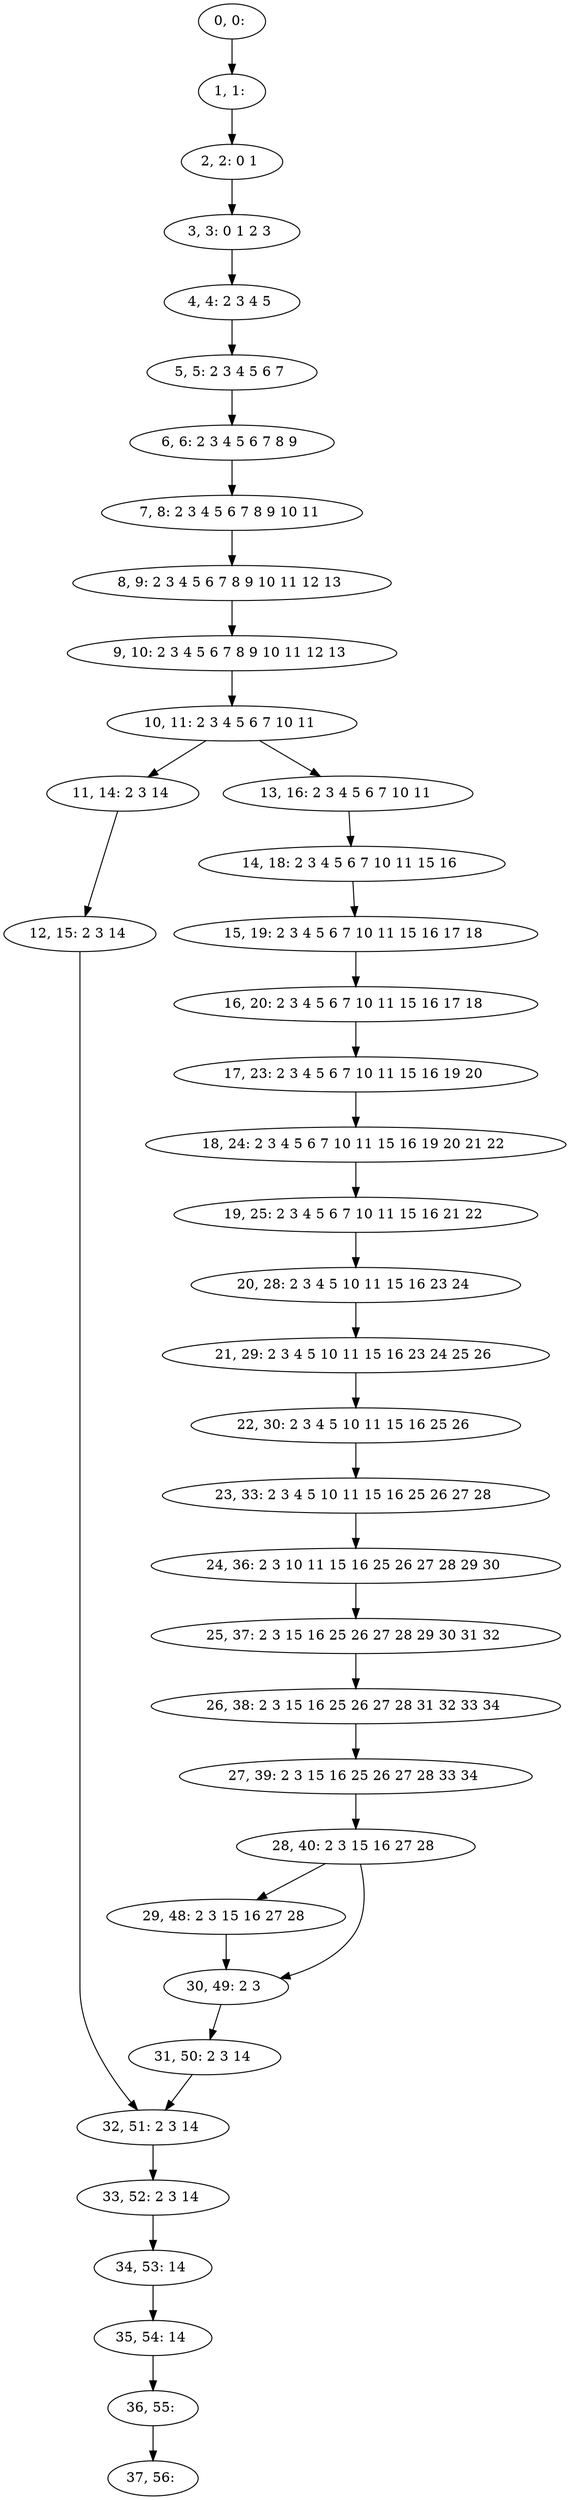 digraph G {
0[label="0, 0: "];
1[label="1, 1: "];
2[label="2, 2: 0 1 "];
3[label="3, 3: 0 1 2 3 "];
4[label="4, 4: 2 3 4 5 "];
5[label="5, 5: 2 3 4 5 6 7 "];
6[label="6, 6: 2 3 4 5 6 7 8 9 "];
7[label="7, 8: 2 3 4 5 6 7 8 9 10 11 "];
8[label="8, 9: 2 3 4 5 6 7 8 9 10 11 12 13 "];
9[label="9, 10: 2 3 4 5 6 7 8 9 10 11 12 13 "];
10[label="10, 11: 2 3 4 5 6 7 10 11 "];
11[label="11, 14: 2 3 14 "];
12[label="12, 15: 2 3 14 "];
13[label="13, 16: 2 3 4 5 6 7 10 11 "];
14[label="14, 18: 2 3 4 5 6 7 10 11 15 16 "];
15[label="15, 19: 2 3 4 5 6 7 10 11 15 16 17 18 "];
16[label="16, 20: 2 3 4 5 6 7 10 11 15 16 17 18 "];
17[label="17, 23: 2 3 4 5 6 7 10 11 15 16 19 20 "];
18[label="18, 24: 2 3 4 5 6 7 10 11 15 16 19 20 21 22 "];
19[label="19, 25: 2 3 4 5 6 7 10 11 15 16 21 22 "];
20[label="20, 28: 2 3 4 5 10 11 15 16 23 24 "];
21[label="21, 29: 2 3 4 5 10 11 15 16 23 24 25 26 "];
22[label="22, 30: 2 3 4 5 10 11 15 16 25 26 "];
23[label="23, 33: 2 3 4 5 10 11 15 16 25 26 27 28 "];
24[label="24, 36: 2 3 10 11 15 16 25 26 27 28 29 30 "];
25[label="25, 37: 2 3 15 16 25 26 27 28 29 30 31 32 "];
26[label="26, 38: 2 3 15 16 25 26 27 28 31 32 33 34 "];
27[label="27, 39: 2 3 15 16 25 26 27 28 33 34 "];
28[label="28, 40: 2 3 15 16 27 28 "];
29[label="29, 48: 2 3 15 16 27 28 "];
30[label="30, 49: 2 3 "];
31[label="31, 50: 2 3 14 "];
32[label="32, 51: 2 3 14 "];
33[label="33, 52: 2 3 14 "];
34[label="34, 53: 14 "];
35[label="35, 54: 14 "];
36[label="36, 55: "];
37[label="37, 56: "];
0->1 ;
1->2 ;
2->3 ;
3->4 ;
4->5 ;
5->6 ;
6->7 ;
7->8 ;
8->9 ;
9->10 ;
10->11 ;
10->13 ;
11->12 ;
12->32 ;
13->14 ;
14->15 ;
15->16 ;
16->17 ;
17->18 ;
18->19 ;
19->20 ;
20->21 ;
21->22 ;
22->23 ;
23->24 ;
24->25 ;
25->26 ;
26->27 ;
27->28 ;
28->29 ;
28->30 ;
29->30 ;
30->31 ;
31->32 ;
32->33 ;
33->34 ;
34->35 ;
35->36 ;
36->37 ;
}
